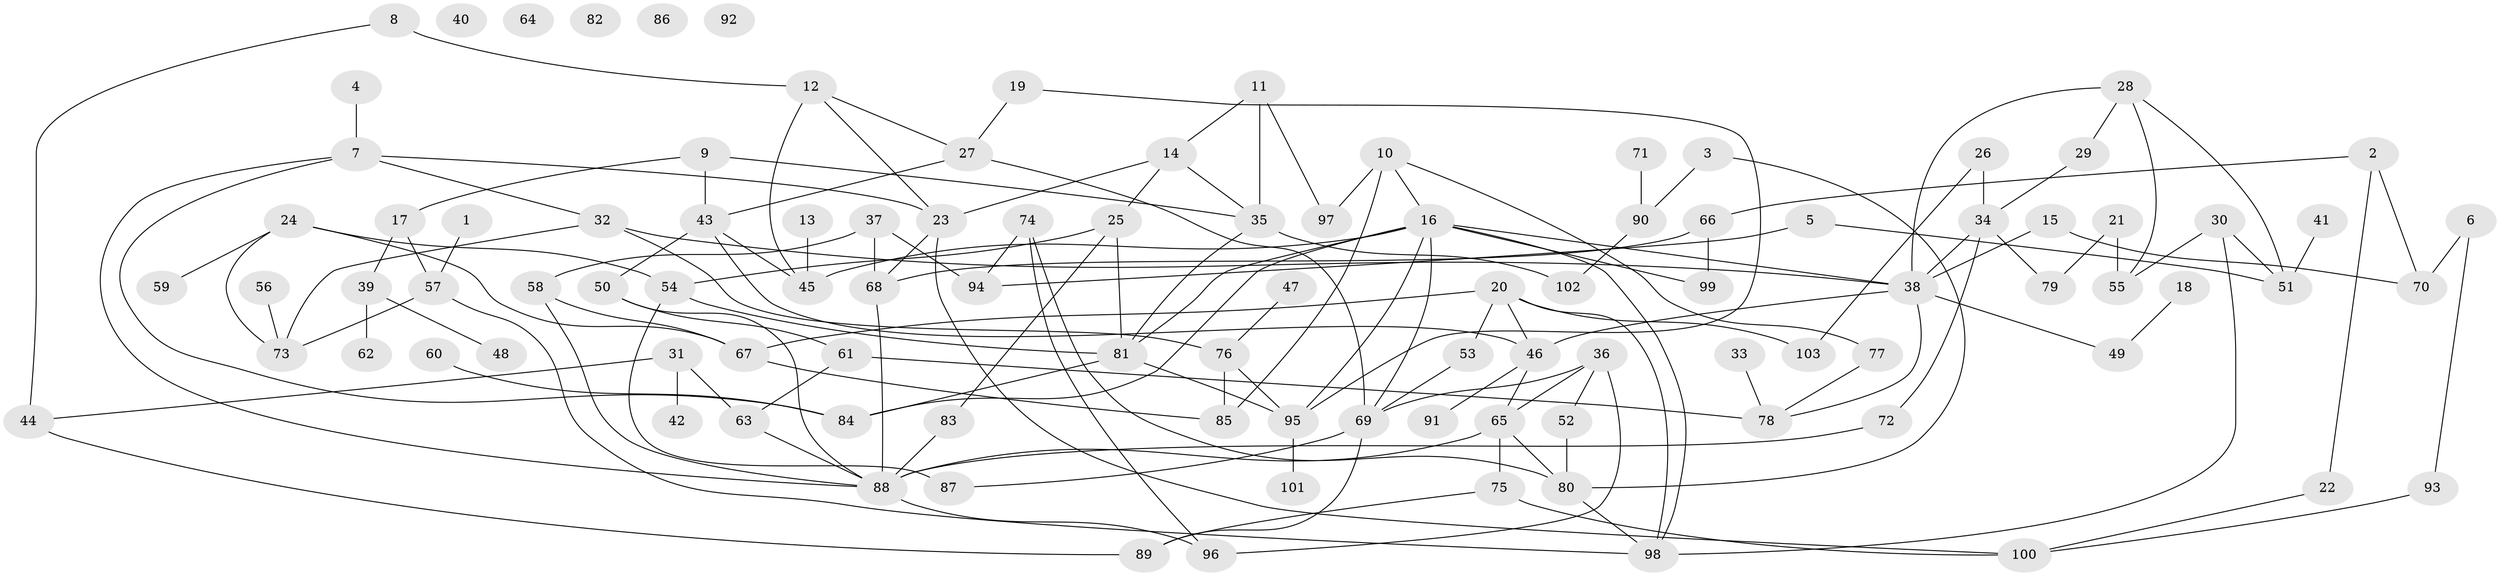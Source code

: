 // Generated by graph-tools (version 1.1) at 2025/33/03/09/25 02:33:24]
// undirected, 103 vertices, 152 edges
graph export_dot {
graph [start="1"]
  node [color=gray90,style=filled];
  1;
  2;
  3;
  4;
  5;
  6;
  7;
  8;
  9;
  10;
  11;
  12;
  13;
  14;
  15;
  16;
  17;
  18;
  19;
  20;
  21;
  22;
  23;
  24;
  25;
  26;
  27;
  28;
  29;
  30;
  31;
  32;
  33;
  34;
  35;
  36;
  37;
  38;
  39;
  40;
  41;
  42;
  43;
  44;
  45;
  46;
  47;
  48;
  49;
  50;
  51;
  52;
  53;
  54;
  55;
  56;
  57;
  58;
  59;
  60;
  61;
  62;
  63;
  64;
  65;
  66;
  67;
  68;
  69;
  70;
  71;
  72;
  73;
  74;
  75;
  76;
  77;
  78;
  79;
  80;
  81;
  82;
  83;
  84;
  85;
  86;
  87;
  88;
  89;
  90;
  91;
  92;
  93;
  94;
  95;
  96;
  97;
  98;
  99;
  100;
  101;
  102;
  103;
  1 -- 57;
  2 -- 22;
  2 -- 66;
  2 -- 70;
  3 -- 80;
  3 -- 90;
  4 -- 7;
  5 -- 51;
  5 -- 94;
  6 -- 70;
  6 -- 93;
  7 -- 23;
  7 -- 32;
  7 -- 84;
  7 -- 88;
  8 -- 12;
  8 -- 44;
  9 -- 17;
  9 -- 35;
  9 -- 43;
  10 -- 16;
  10 -- 77;
  10 -- 85;
  10 -- 97;
  11 -- 14;
  11 -- 35;
  11 -- 97;
  12 -- 23;
  12 -- 27;
  12 -- 45;
  13 -- 45;
  14 -- 23;
  14 -- 25;
  14 -- 35;
  15 -- 38;
  15 -- 70;
  16 -- 38;
  16 -- 45;
  16 -- 69;
  16 -- 81;
  16 -- 84;
  16 -- 95;
  16 -- 98;
  16 -- 99;
  17 -- 39;
  17 -- 57;
  18 -- 49;
  19 -- 27;
  19 -- 95;
  20 -- 46;
  20 -- 53;
  20 -- 67;
  20 -- 98;
  20 -- 103;
  21 -- 55;
  21 -- 79;
  22 -- 100;
  23 -- 68;
  23 -- 100;
  24 -- 54;
  24 -- 59;
  24 -- 67;
  24 -- 73;
  25 -- 54;
  25 -- 81;
  25 -- 83;
  26 -- 34;
  26 -- 103;
  27 -- 43;
  27 -- 69;
  28 -- 29;
  28 -- 38;
  28 -- 51;
  28 -- 55;
  29 -- 34;
  30 -- 51;
  30 -- 55;
  30 -- 98;
  31 -- 42;
  31 -- 44;
  31 -- 63;
  32 -- 38;
  32 -- 73;
  32 -- 76;
  33 -- 78;
  34 -- 38;
  34 -- 72;
  34 -- 79;
  35 -- 81;
  35 -- 102;
  36 -- 52;
  36 -- 65;
  36 -- 69;
  36 -- 96;
  37 -- 58;
  37 -- 68;
  37 -- 94;
  38 -- 46;
  38 -- 49;
  38 -- 78;
  39 -- 48;
  39 -- 62;
  41 -- 51;
  43 -- 45;
  43 -- 46;
  43 -- 50;
  44 -- 89;
  46 -- 65;
  46 -- 91;
  47 -- 76;
  50 -- 61;
  50 -- 88;
  52 -- 80;
  53 -- 69;
  54 -- 81;
  54 -- 87;
  56 -- 73;
  57 -- 73;
  57 -- 98;
  58 -- 67;
  58 -- 88;
  60 -- 84;
  61 -- 63;
  61 -- 78;
  63 -- 88;
  65 -- 75;
  65 -- 80;
  65 -- 88;
  66 -- 68;
  66 -- 99;
  67 -- 85;
  68 -- 88;
  69 -- 87;
  69 -- 89;
  71 -- 90;
  72 -- 88;
  74 -- 80;
  74 -- 94;
  74 -- 96;
  75 -- 89;
  75 -- 100;
  76 -- 85;
  76 -- 95;
  77 -- 78;
  80 -- 98;
  81 -- 84;
  81 -- 95;
  83 -- 88;
  88 -- 96;
  90 -- 102;
  93 -- 100;
  95 -- 101;
}
